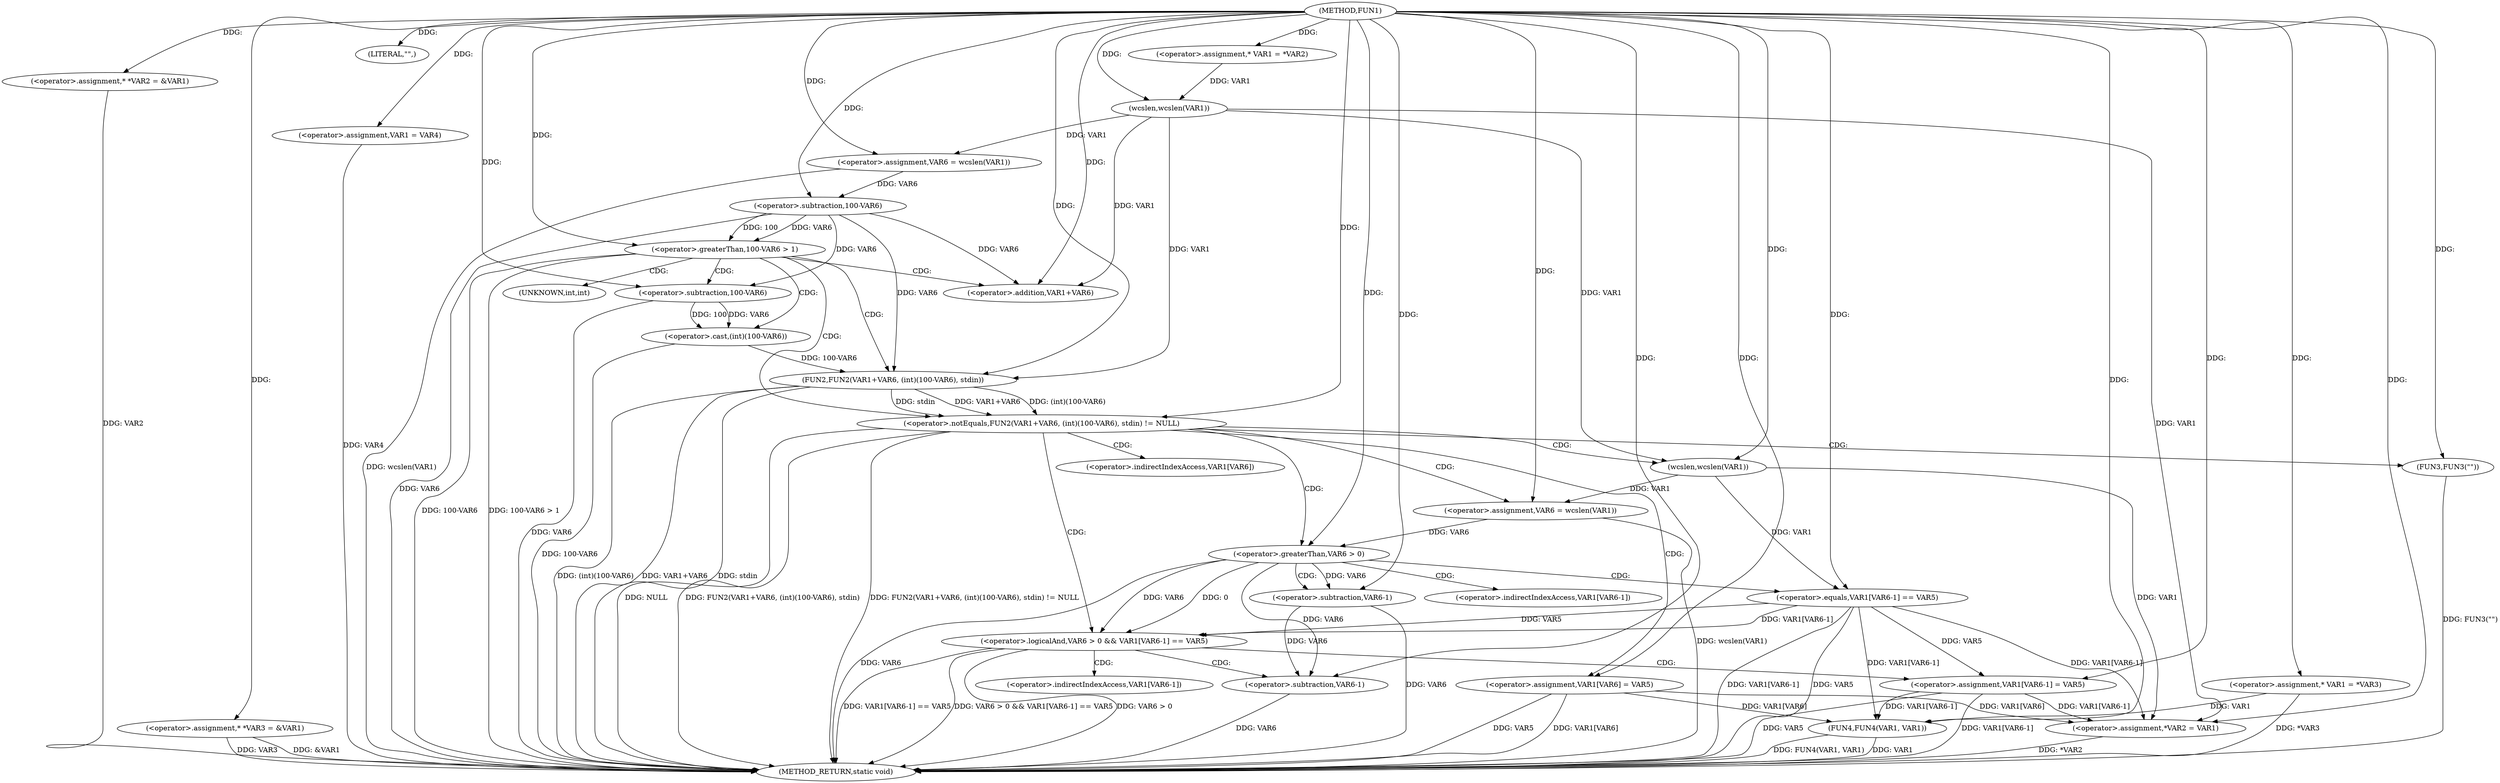 digraph FUN1 {  
"1000100" [label = "(METHOD,FUN1)" ]
"1000196" [label = "(METHOD_RETURN,static void)" ]
"1000104" [label = "(<operator>.assignment,* *VAR2 = &VAR1)" ]
"1000109" [label = "(<operator>.assignment,* *VAR3 = &VAR1)" ]
"1000113" [label = "(LITERAL,\"\",)" ]
"1000114" [label = "(<operator>.assignment,VAR1 = VAR4)" ]
"1000119" [label = "(<operator>.assignment,* VAR1 = *VAR2)" ]
"1000125" [label = "(<operator>.assignment,VAR6 = wcslen(VAR1))" ]
"1000127" [label = "(wcslen,wcslen(VAR1))" ]
"1000130" [label = "(<operator>.greaterThan,100-VAR6 > 1)" ]
"1000131" [label = "(<operator>.subtraction,100-VAR6)" ]
"1000137" [label = "(<operator>.notEquals,FUN2(VAR1+VAR6, (int)(100-VAR6), stdin) != NULL)" ]
"1000138" [label = "(FUN2,FUN2(VAR1+VAR6, (int)(100-VAR6), stdin))" ]
"1000139" [label = "(<operator>.addition,VAR1+VAR6)" ]
"1000142" [label = "(<operator>.cast,(int)(100-VAR6))" ]
"1000144" [label = "(<operator>.subtraction,100-VAR6)" ]
"1000150" [label = "(<operator>.assignment,VAR6 = wcslen(VAR1))" ]
"1000152" [label = "(wcslen,wcslen(VAR1))" ]
"1000155" [label = "(<operator>.logicalAnd,VAR6 > 0 && VAR1[VAR6-1] == VAR5)" ]
"1000156" [label = "(<operator>.greaterThan,VAR6 > 0)" ]
"1000159" [label = "(<operator>.equals,VAR1[VAR6-1] == VAR5)" ]
"1000162" [label = "(<operator>.subtraction,VAR6-1)" ]
"1000167" [label = "(<operator>.assignment,VAR1[VAR6-1] = VAR5)" ]
"1000170" [label = "(<operator>.subtraction,VAR6-1)" ]
"1000176" [label = "(FUN3,FUN3(\"\"))" ]
"1000178" [label = "(<operator>.assignment,VAR1[VAR6] = VAR5)" ]
"1000183" [label = "(<operator>.assignment,*VAR2 = VAR1)" ]
"1000189" [label = "(<operator>.assignment,* VAR1 = *VAR3)" ]
"1000193" [label = "(FUN4,FUN4(VAR1, VAR1))" ]
"1000143" [label = "(UNKNOWN,int,int)" ]
"1000160" [label = "(<operator>.indirectIndexAccess,VAR1[VAR6-1])" ]
"1000168" [label = "(<operator>.indirectIndexAccess,VAR1[VAR6-1])" ]
"1000179" [label = "(<operator>.indirectIndexAccess,VAR1[VAR6])" ]
  "1000138" -> "1000196"  [ label = "DDG: (int)(100-VAR6)"] 
  "1000156" -> "1000196"  [ label = "DDG: VAR6"] 
  "1000104" -> "1000196"  [ label = "DDG: VAR2"] 
  "1000138" -> "1000196"  [ label = "DDG: VAR1+VAR6"] 
  "1000189" -> "1000196"  [ label = "DDG: *VAR3"] 
  "1000125" -> "1000196"  [ label = "DDG: wcslen(VAR1)"] 
  "1000131" -> "1000196"  [ label = "DDG: VAR6"] 
  "1000170" -> "1000196"  [ label = "DDG: VAR6"] 
  "1000178" -> "1000196"  [ label = "DDG: VAR5"] 
  "1000155" -> "1000196"  [ label = "DDG: VAR1[VAR6-1] == VAR5"] 
  "1000167" -> "1000196"  [ label = "DDG: VAR1[VAR6-1]"] 
  "1000130" -> "1000196"  [ label = "DDG: 100-VAR6 > 1"] 
  "1000193" -> "1000196"  [ label = "DDG: VAR1"] 
  "1000178" -> "1000196"  [ label = "DDG: VAR1[VAR6]"] 
  "1000159" -> "1000196"  [ label = "DDG: VAR1[VAR6-1]"] 
  "1000183" -> "1000196"  [ label = "DDG: *VAR2"] 
  "1000150" -> "1000196"  [ label = "DDG: wcslen(VAR1)"] 
  "1000155" -> "1000196"  [ label = "DDG: VAR6 > 0 && VAR1[VAR6-1] == VAR5"] 
  "1000142" -> "1000196"  [ label = "DDG: 100-VAR6"] 
  "1000137" -> "1000196"  [ label = "DDG: NULL"] 
  "1000176" -> "1000196"  [ label = "DDG: FUN3(\"\")"] 
  "1000193" -> "1000196"  [ label = "DDG: FUN4(VAR1, VAR1)"] 
  "1000109" -> "1000196"  [ label = "DDG: VAR3"] 
  "1000167" -> "1000196"  [ label = "DDG: VAR5"] 
  "1000155" -> "1000196"  [ label = "DDG: VAR6 > 0"] 
  "1000137" -> "1000196"  [ label = "DDG: FUN2(VAR1+VAR6, (int)(100-VAR6), stdin)"] 
  "1000162" -> "1000196"  [ label = "DDG: VAR6"] 
  "1000144" -> "1000196"  [ label = "DDG: VAR6"] 
  "1000138" -> "1000196"  [ label = "DDG: stdin"] 
  "1000109" -> "1000196"  [ label = "DDG: &VAR1"] 
  "1000114" -> "1000196"  [ label = "DDG: VAR4"] 
  "1000137" -> "1000196"  [ label = "DDG: FUN2(VAR1+VAR6, (int)(100-VAR6), stdin) != NULL"] 
  "1000130" -> "1000196"  [ label = "DDG: 100-VAR6"] 
  "1000159" -> "1000196"  [ label = "DDG: VAR5"] 
  "1000100" -> "1000104"  [ label = "DDG: "] 
  "1000100" -> "1000109"  [ label = "DDG: "] 
  "1000100" -> "1000113"  [ label = "DDG: "] 
  "1000100" -> "1000114"  [ label = "DDG: "] 
  "1000100" -> "1000119"  [ label = "DDG: "] 
  "1000127" -> "1000125"  [ label = "DDG: VAR1"] 
  "1000100" -> "1000125"  [ label = "DDG: "] 
  "1000119" -> "1000127"  [ label = "DDG: VAR1"] 
  "1000100" -> "1000127"  [ label = "DDG: "] 
  "1000131" -> "1000130"  [ label = "DDG: 100"] 
  "1000131" -> "1000130"  [ label = "DDG: VAR6"] 
  "1000100" -> "1000131"  [ label = "DDG: "] 
  "1000125" -> "1000131"  [ label = "DDG: VAR6"] 
  "1000100" -> "1000130"  [ label = "DDG: "] 
  "1000138" -> "1000137"  [ label = "DDG: VAR1+VAR6"] 
  "1000138" -> "1000137"  [ label = "DDG: (int)(100-VAR6)"] 
  "1000138" -> "1000137"  [ label = "DDG: stdin"] 
  "1000127" -> "1000138"  [ label = "DDG: VAR1"] 
  "1000100" -> "1000138"  [ label = "DDG: "] 
  "1000131" -> "1000138"  [ label = "DDG: VAR6"] 
  "1000127" -> "1000139"  [ label = "DDG: VAR1"] 
  "1000100" -> "1000139"  [ label = "DDG: "] 
  "1000131" -> "1000139"  [ label = "DDG: VAR6"] 
  "1000142" -> "1000138"  [ label = "DDG: 100-VAR6"] 
  "1000144" -> "1000142"  [ label = "DDG: 100"] 
  "1000144" -> "1000142"  [ label = "DDG: VAR6"] 
  "1000100" -> "1000144"  [ label = "DDG: "] 
  "1000131" -> "1000144"  [ label = "DDG: VAR6"] 
  "1000100" -> "1000137"  [ label = "DDG: "] 
  "1000152" -> "1000150"  [ label = "DDG: VAR1"] 
  "1000100" -> "1000150"  [ label = "DDG: "] 
  "1000100" -> "1000152"  [ label = "DDG: "] 
  "1000127" -> "1000152"  [ label = "DDG: VAR1"] 
  "1000156" -> "1000155"  [ label = "DDG: VAR6"] 
  "1000156" -> "1000155"  [ label = "DDG: 0"] 
  "1000150" -> "1000156"  [ label = "DDG: VAR6"] 
  "1000100" -> "1000156"  [ label = "DDG: "] 
  "1000159" -> "1000155"  [ label = "DDG: VAR1[VAR6-1]"] 
  "1000159" -> "1000155"  [ label = "DDG: VAR5"] 
  "1000152" -> "1000159"  [ label = "DDG: VAR1"] 
  "1000156" -> "1000162"  [ label = "DDG: VAR6"] 
  "1000100" -> "1000162"  [ label = "DDG: "] 
  "1000100" -> "1000159"  [ label = "DDG: "] 
  "1000159" -> "1000167"  [ label = "DDG: VAR5"] 
  "1000100" -> "1000167"  [ label = "DDG: "] 
  "1000156" -> "1000170"  [ label = "DDG: VAR6"] 
  "1000162" -> "1000170"  [ label = "DDG: VAR6"] 
  "1000100" -> "1000170"  [ label = "DDG: "] 
  "1000100" -> "1000176"  [ label = "DDG: "] 
  "1000100" -> "1000178"  [ label = "DDG: "] 
  "1000167" -> "1000183"  [ label = "DDG: VAR1[VAR6-1]"] 
  "1000178" -> "1000183"  [ label = "DDG: VAR1[VAR6]"] 
  "1000159" -> "1000183"  [ label = "DDG: VAR1[VAR6-1]"] 
  "1000152" -> "1000183"  [ label = "DDG: VAR1"] 
  "1000127" -> "1000183"  [ label = "DDG: VAR1"] 
  "1000100" -> "1000183"  [ label = "DDG: "] 
  "1000100" -> "1000189"  [ label = "DDG: "] 
  "1000167" -> "1000193"  [ label = "DDG: VAR1[VAR6-1]"] 
  "1000189" -> "1000193"  [ label = "DDG: VAR1"] 
  "1000178" -> "1000193"  [ label = "DDG: VAR1[VAR6]"] 
  "1000159" -> "1000193"  [ label = "DDG: VAR1[VAR6-1]"] 
  "1000100" -> "1000193"  [ label = "DDG: "] 
  "1000130" -> "1000143"  [ label = "CDG: "] 
  "1000130" -> "1000142"  [ label = "CDG: "] 
  "1000130" -> "1000137"  [ label = "CDG: "] 
  "1000130" -> "1000139"  [ label = "CDG: "] 
  "1000130" -> "1000144"  [ label = "CDG: "] 
  "1000130" -> "1000138"  [ label = "CDG: "] 
  "1000137" -> "1000178"  [ label = "CDG: "] 
  "1000137" -> "1000155"  [ label = "CDG: "] 
  "1000137" -> "1000156"  [ label = "CDG: "] 
  "1000137" -> "1000179"  [ label = "CDG: "] 
  "1000137" -> "1000152"  [ label = "CDG: "] 
  "1000137" -> "1000150"  [ label = "CDG: "] 
  "1000137" -> "1000176"  [ label = "CDG: "] 
  "1000155" -> "1000168"  [ label = "CDG: "] 
  "1000155" -> "1000167"  [ label = "CDG: "] 
  "1000155" -> "1000170"  [ label = "CDG: "] 
  "1000156" -> "1000159"  [ label = "CDG: "] 
  "1000156" -> "1000160"  [ label = "CDG: "] 
  "1000156" -> "1000162"  [ label = "CDG: "] 
}

